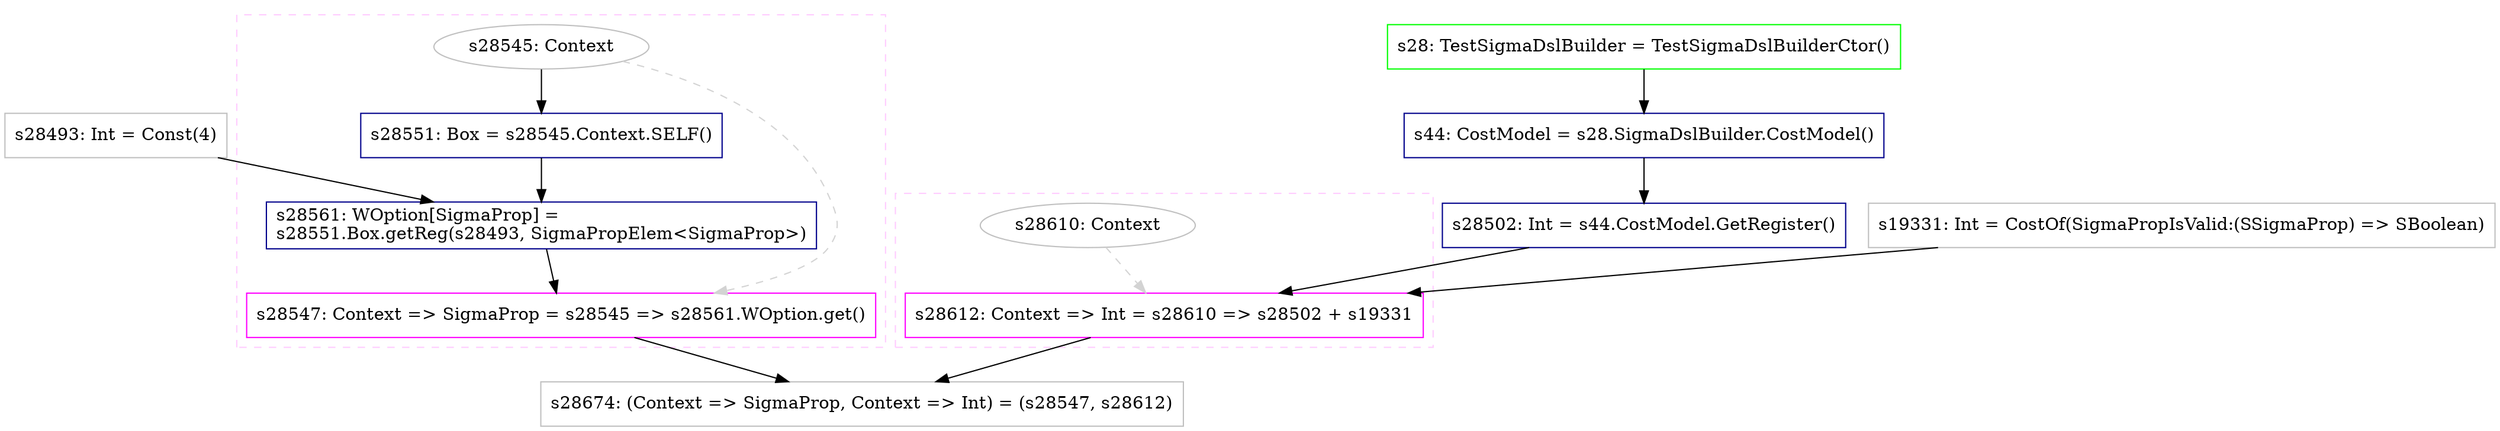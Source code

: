 digraph "Prop7" {
concentrate=true
node [style=filled, fillcolor=orangered]

"s28493" [
label="s28493: Int = Const(4)"
shape=box, color=gray, tooltip="s28493:Int", style=filled, fillcolor=white
]
subgraph cluster_s28547 {
style=dashed; color="#FFCCFF"
"s28545" [
label="s28545: Context"
shape=oval, color=gray, tooltip="s28545:Context", style=filled, fillcolor=white
]
"s28547" [
label="s28547: Context => SigmaProp = s28545 => s28561.WOption.get()"
shape=box, color=magenta, tooltip="s28547:Context => SigmaProp", style=filled, fillcolor=white
]
{rank=source; s28545}
"s28551" [
label="s28551: Box = s28545.Context.SELF()"
shape=box, color=darkblue, tooltip="s28551:Box", style=filled, fillcolor=white
]
"s28561" [
label="s28561: WOption[SigmaProp] =\ls28551.Box.getReg(s28493, SigmaPropElem<SigmaProp>)\l"
shape=box, color=darkblue, tooltip="s28561:WOption[SigmaProp]", style=filled, fillcolor=white
]
{rank=sink; s28547}
}
"s28" [
label="s28: TestSigmaDslBuilder = TestSigmaDslBuilderCtor()"
shape=box, color=green, tooltip="s28:TestSigmaDslBuilder", style=filled, fillcolor=white
]
"s44" [
label="s44: CostModel = s28.SigmaDslBuilder.CostModel()"
shape=box, color=darkblue, tooltip="s44:CostModel", style=filled, fillcolor=white
]
"s28502" [
label="s28502: Int = s44.CostModel.GetRegister()"
shape=box, color=darkblue, tooltip="s28502:Int", style=filled, fillcolor=white
]
"s19331" [
label="s19331: Int = CostOf(SigmaPropIsValid:(SSigmaProp) => SBoolean)"
shape=box, color=gray, tooltip="s19331:Int", style=filled, fillcolor=white
]
subgraph cluster_s28612 {
style=dashed; color="#FFCCFF"
"s28610" [
label="s28610: Context"
shape=oval, color=gray, tooltip="s28610:Context", style=filled, fillcolor=white
]
"s28612" [
label="s28612: Context => Int = s28610 => s28502 + s19331"
shape=box, color=magenta, tooltip="s28612:Context => Int", style=filled, fillcolor=white
]
{rank=source; s28610}
{rank=sink; s28612}
}
"s28674" [
label="s28674: (Context => SigmaProp, Context => Int) = (s28547, s28612)"
shape=box, color=gray, tooltip="s28674:(Context => SigmaProp, Context => Int)", style=filled, fillcolor=white
]
"s28547" -> "s28674" [style=solid]
"s28612" -> "s28674" [style=solid]
"s28545" -> "s28551" [style=solid]
"s28545" -> "s28547" [style=dashed, color=lightgray, weight=0]
"s28561" -> "s28547" [style=solid]
"s28" -> "s44" [style=solid]
"s28610" -> "s28612" [style=dashed, color=lightgray, weight=0]
"s28502" -> "s28612" [style=solid]
"s19331" -> "s28612" [style=solid]
"s28551" -> "s28561" [style=solid]
"s28493" -> "s28561" [style=solid]
"s44" -> "s28502" [style=solid]
}
